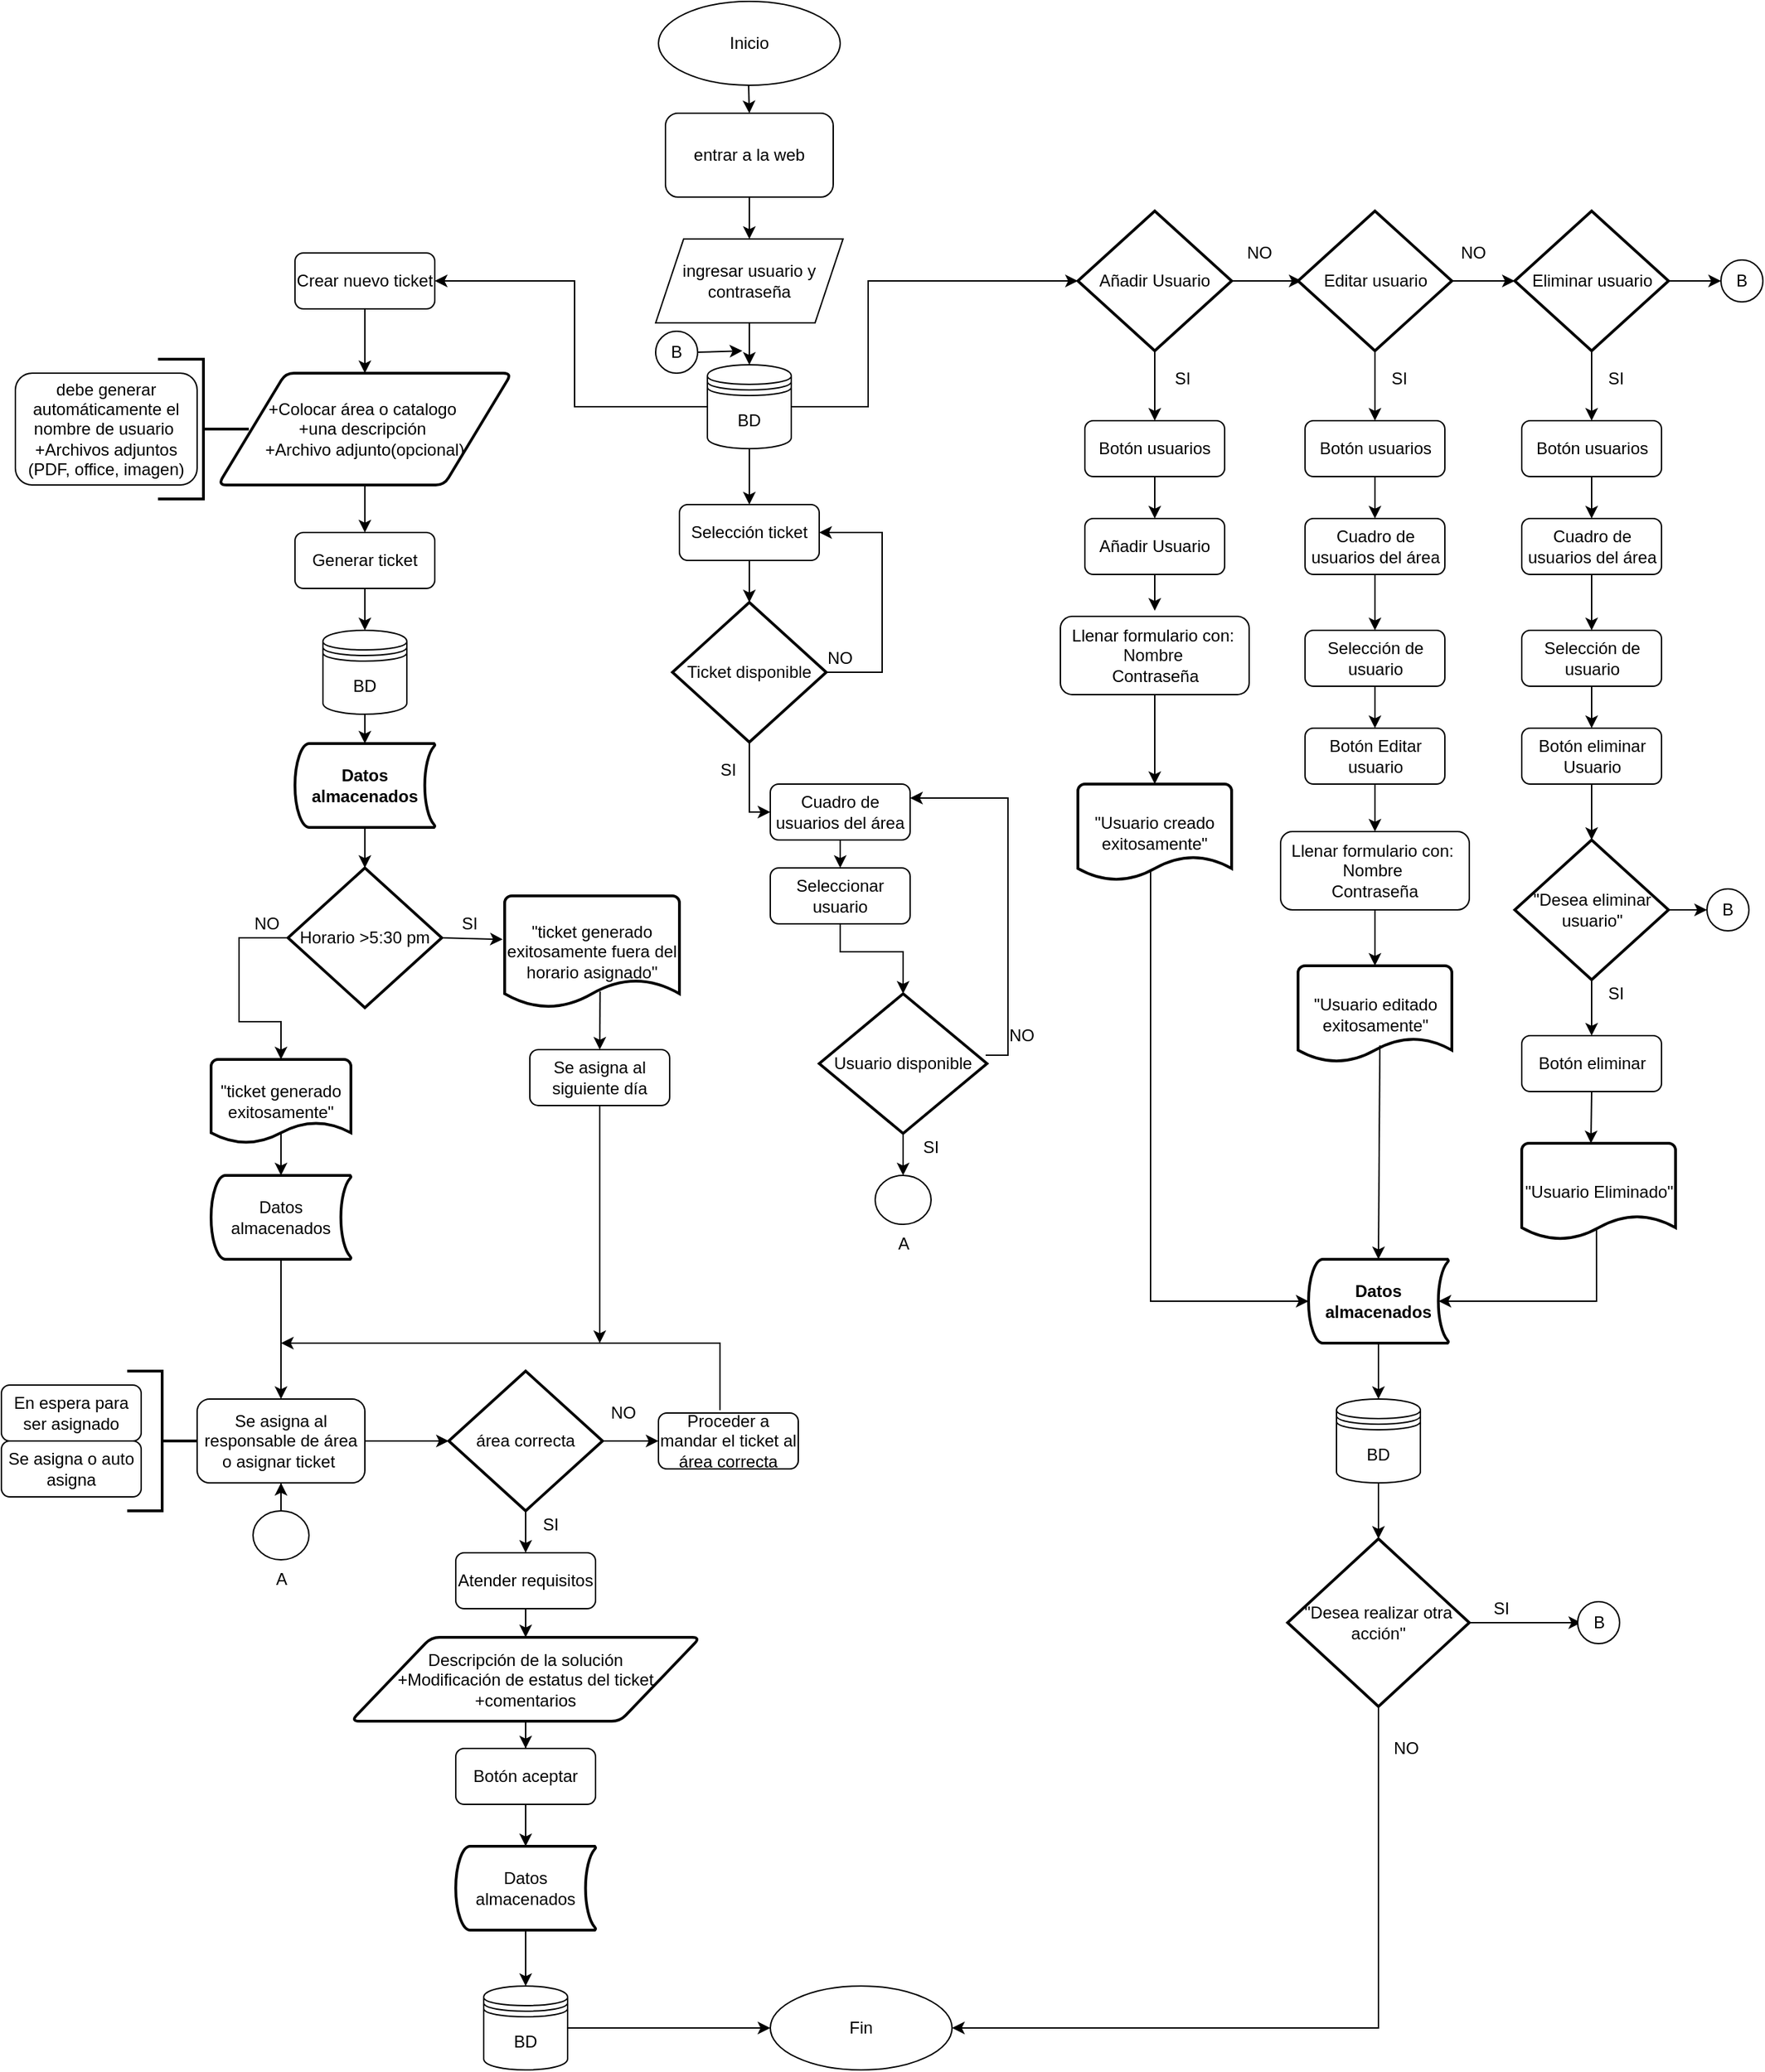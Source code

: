 <mxfile version="15.8.3" type="github">
  <diagram id="vZbtxj8ZJ_9b9shXOp8P" name="Page-1">
    <mxGraphModel dx="2037" dy="482" grid="1" gridSize="10" guides="1" tooltips="1" connect="1" arrows="1" fold="1" page="1" pageScale="1" pageWidth="1169" pageHeight="827" math="0" shadow="0">
      <root>
        <mxCell id="0" />
        <mxCell id="1" parent="0" />
        <mxCell id="MDpw3FP15gddesKLYSIS-1" value="Inicio" style="ellipse;whiteSpace=wrap;html=1;" parent="1" vertex="1">
          <mxGeometry x="340" y="10" width="130" height="60" as="geometry" />
        </mxCell>
        <mxCell id="MDpw3FP15gddesKLYSIS-4" value="entrar a la web" style="rounded=1;whiteSpace=wrap;html=1;" parent="1" vertex="1">
          <mxGeometry x="345" y="90" width="120" height="60" as="geometry" />
        </mxCell>
        <mxCell id="MDpw3FP15gddesKLYSIS-5" value="" style="endArrow=classic;html=1;rounded=0;" parent="1" edge="1">
          <mxGeometry width="50" height="50" relative="1" as="geometry">
            <mxPoint x="404.5" y="70" as="sourcePoint" />
            <mxPoint x="405" y="90" as="targetPoint" />
          </mxGeometry>
        </mxCell>
        <mxCell id="MDpw3FP15gddesKLYSIS-7" value="ingresar usuario y contraseña" style="shape=parallelogram;perimeter=parallelogramPerimeter;whiteSpace=wrap;html=1;fixedSize=1;" parent="1" vertex="1">
          <mxGeometry x="338" y="180" width="134" height="60" as="geometry" />
        </mxCell>
        <mxCell id="MDpw3FP15gddesKLYSIS-8" value="BD" style="shape=datastore;whiteSpace=wrap;html=1;" parent="1" vertex="1">
          <mxGeometry x="375" y="270" width="60" height="60" as="geometry" />
        </mxCell>
        <mxCell id="MDpw3FP15gddesKLYSIS-10" value="" style="endArrow=classic;html=1;rounded=0;exitX=0.5;exitY=1;exitDx=0;exitDy=0;entryX=0.5;entryY=0;entryDx=0;entryDy=0;" parent="1" source="MDpw3FP15gddesKLYSIS-4" target="MDpw3FP15gddesKLYSIS-7" edge="1">
          <mxGeometry width="50" height="50" relative="1" as="geometry">
            <mxPoint x="390" y="240" as="sourcePoint" />
            <mxPoint x="440" y="190" as="targetPoint" />
          </mxGeometry>
        </mxCell>
        <mxCell id="MDpw3FP15gddesKLYSIS-14" value="Crear nuevo ticket" style="rounded=1;whiteSpace=wrap;html=1;" parent="1" vertex="1">
          <mxGeometry x="80" y="190" width="100" height="40" as="geometry" />
        </mxCell>
        <mxCell id="MDpw3FP15gddesKLYSIS-16" value="Generar ticket" style="rounded=1;whiteSpace=wrap;html=1;" parent="1" vertex="1">
          <mxGeometry x="80" y="390" width="100" height="40" as="geometry" />
        </mxCell>
        <mxCell id="MDpw3FP15gddesKLYSIS-17" value="Datos almacenados" style="strokeWidth=2;html=1;shape=mxgraph.flowchart.stored_data;whiteSpace=wrap;fontStyle=1" parent="1" vertex="1">
          <mxGeometry x="80" y="541" width="100" height="60" as="geometry" />
        </mxCell>
        <mxCell id="MDpw3FP15gddesKLYSIS-18" value="BD" style="shape=datastore;whiteSpace=wrap;html=1;" parent="1" vertex="1">
          <mxGeometry x="100" y="460" width="60" height="60" as="geometry" />
        </mxCell>
        <mxCell id="MDpw3FP15gddesKLYSIS-19" value="Horario &amp;gt;5:30 pm" style="strokeWidth=2;html=1;shape=mxgraph.flowchart.decision;whiteSpace=wrap;" parent="1" vertex="1">
          <mxGeometry x="75" y="630" width="110" height="100" as="geometry" />
        </mxCell>
        <mxCell id="MDpw3FP15gddesKLYSIS-22" value="Datos almacenados" style="strokeWidth=2;html=1;shape=mxgraph.flowchart.stored_data;whiteSpace=wrap;" parent="1" vertex="1">
          <mxGeometry x="20" y="850" width="100" height="60" as="geometry" />
        </mxCell>
        <mxCell id="MDpw3FP15gddesKLYSIS-23" value="En espera para ser asignado" style="rounded=1;whiteSpace=wrap;html=1;" parent="1" vertex="1">
          <mxGeometry x="-130" y="1000" width="100" height="40" as="geometry" />
        </mxCell>
        <mxCell id="MDpw3FP15gddesKLYSIS-24" value="Se asigna al siguiente día" style="rounded=1;whiteSpace=wrap;html=1;" parent="1" vertex="1">
          <mxGeometry x="248" y="760" width="100" height="40" as="geometry" />
        </mxCell>
        <mxCell id="MDpw3FP15gddesKLYSIS-25" value="área correcta" style="strokeWidth=2;html=1;shape=mxgraph.flowchart.decision;whiteSpace=wrap;" parent="1" vertex="1">
          <mxGeometry x="190" y="990" width="110" height="100" as="geometry" />
        </mxCell>
        <mxCell id="MDpw3FP15gddesKLYSIS-26" value="Se asigna o auto asigna" style="rounded=1;whiteSpace=wrap;html=1;" parent="1" vertex="1">
          <mxGeometry x="-130" y="1040" width="100" height="40" as="geometry" />
        </mxCell>
        <mxCell id="MDpw3FP15gddesKLYSIS-27" value="" style="endArrow=classic;html=1;rounded=0;entryX=1;entryY=0.5;entryDx=0;entryDy=0;exitX=0;exitY=0.5;exitDx=0;exitDy=0;" parent="1" source="MDpw3FP15gddesKLYSIS-8" target="MDpw3FP15gddesKLYSIS-14" edge="1">
          <mxGeometry width="50" height="50" relative="1" as="geometry">
            <mxPoint x="230" y="210" as="sourcePoint" />
            <mxPoint x="300" y="220" as="targetPoint" />
            <Array as="points">
              <mxPoint x="280" y="300" />
              <mxPoint x="280" y="290" />
              <mxPoint x="280" y="210" />
            </Array>
          </mxGeometry>
        </mxCell>
        <mxCell id="MDpw3FP15gddesKLYSIS-28" value="" style="endArrow=classic;html=1;rounded=0;exitX=0.5;exitY=1;exitDx=0;exitDy=0;entryX=0.5;entryY=0;entryDx=0;entryDy=0;" parent="1" source="MDpw3FP15gddesKLYSIS-14" target="umUFj-V5khbd5GSOYIUC-16" edge="1">
          <mxGeometry width="50" height="50" relative="1" as="geometry">
            <mxPoint x="368" y="230" as="sourcePoint" />
            <mxPoint x="120" y="240" as="targetPoint" />
          </mxGeometry>
        </mxCell>
        <mxCell id="MDpw3FP15gddesKLYSIS-30" value="" style="endArrow=classic;html=1;rounded=0;entryX=0.5;entryY=0;entryDx=0;entryDy=0;exitX=0.5;exitY=1;exitDx=0;exitDy=0;" parent="1" source="MDpw3FP15gddesKLYSIS-16" target="MDpw3FP15gddesKLYSIS-18" edge="1">
          <mxGeometry width="50" height="50" relative="1" as="geometry">
            <mxPoint x="388" y="250" as="sourcePoint" />
            <mxPoint x="330" y="250" as="targetPoint" />
          </mxGeometry>
        </mxCell>
        <mxCell id="MDpw3FP15gddesKLYSIS-31" value="" style="endArrow=classic;html=1;rounded=0;entryX=0.5;entryY=0;entryDx=0;entryDy=0;exitX=0.5;exitY=1;exitDx=0;exitDy=0;entryPerimeter=0;" parent="1" source="MDpw3FP15gddesKLYSIS-18" target="MDpw3FP15gddesKLYSIS-17" edge="1">
          <mxGeometry width="50" height="50" relative="1" as="geometry">
            <mxPoint x="140" y="440" as="sourcePoint" />
            <mxPoint x="140" y="470" as="targetPoint" />
          </mxGeometry>
        </mxCell>
        <mxCell id="MDpw3FP15gddesKLYSIS-32" value="" style="endArrow=classic;html=1;rounded=0;entryX=0.5;entryY=0;entryDx=0;entryDy=0;exitX=0.5;exitY=1;exitDx=0;exitDy=0;entryPerimeter=0;exitPerimeter=0;" parent="1" source="MDpw3FP15gddesKLYSIS-17" target="MDpw3FP15gddesKLYSIS-19" edge="1">
          <mxGeometry width="50" height="50" relative="1" as="geometry">
            <mxPoint x="150" y="450" as="sourcePoint" />
            <mxPoint x="150" y="480" as="targetPoint" />
          </mxGeometry>
        </mxCell>
        <mxCell id="MDpw3FP15gddesKLYSIS-33" value="" style="endArrow=classic;html=1;rounded=0;exitX=0;exitY=0.5;exitDx=0;exitDy=0;exitPerimeter=0;entryX=0.5;entryY=0;entryDx=0;entryDy=0;entryPerimeter=0;" parent="1" source="MDpw3FP15gddesKLYSIS-19" target="MDpw3FP15gddesKLYSIS-121" edge="1">
          <mxGeometry width="50" height="50" relative="1" as="geometry">
            <mxPoint x="30" y="690" as="sourcePoint" />
            <mxPoint x="70" y="750" as="targetPoint" />
            <Array as="points">
              <mxPoint x="40" y="680" />
              <mxPoint x="40" y="740" />
              <mxPoint x="70" y="740" />
            </Array>
          </mxGeometry>
        </mxCell>
        <mxCell id="MDpw3FP15gddesKLYSIS-35" value="" style="endArrow=classic;html=1;rounded=0;exitX=1;exitY=0.5;exitDx=0;exitDy=0;exitPerimeter=0;entryX=-0.011;entryY=0.389;entryDx=0;entryDy=0;entryPerimeter=0;" parent="1" source="MDpw3FP15gddesKLYSIS-19" target="MDpw3FP15gddesKLYSIS-122" edge="1">
          <mxGeometry width="50" height="50" relative="1" as="geometry">
            <mxPoint x="170" y="470" as="sourcePoint" />
            <mxPoint x="220" y="680" as="targetPoint" />
          </mxGeometry>
        </mxCell>
        <mxCell id="MDpw3FP15gddesKLYSIS-37" value="" style="endArrow=classic;html=1;rounded=0;entryX=0.5;entryY=0;entryDx=0;entryDy=0;entryPerimeter=0;exitX=0.5;exitY=0.879;exitDx=0;exitDy=0;exitPerimeter=0;" parent="1" source="MDpw3FP15gddesKLYSIS-121" target="MDpw3FP15gddesKLYSIS-22" edge="1">
          <mxGeometry width="50" height="50" relative="1" as="geometry">
            <mxPoint x="100" y="840" as="sourcePoint" />
            <mxPoint x="80" y="790" as="targetPoint" />
          </mxGeometry>
        </mxCell>
        <mxCell id="MDpw3FP15gddesKLYSIS-38" value="" style="endArrow=classic;html=1;rounded=0;exitX=0.5;exitY=1;exitDx=0;exitDy=0;exitPerimeter=0;entryX=0.5;entryY=0;entryDx=0;entryDy=0;" parent="1" source="MDpw3FP15gddesKLYSIS-22" target="umUFj-V5khbd5GSOYIUC-11" edge="1">
          <mxGeometry width="50" height="50" relative="1" as="geometry">
            <mxPoint x="80" y="830" as="sourcePoint" />
            <mxPoint x="70" y="930" as="targetPoint" />
          </mxGeometry>
        </mxCell>
        <mxCell id="MDpw3FP15gddesKLYSIS-41" value="" style="endArrow=classic;html=1;rounded=0;entryX=0.5;entryY=0;entryDx=0;entryDy=0;exitX=0.546;exitY=0.854;exitDx=0;exitDy=0;exitPerimeter=0;" parent="1" source="MDpw3FP15gddesKLYSIS-122" target="MDpw3FP15gddesKLYSIS-24" edge="1">
          <mxGeometry width="50" height="50" relative="1" as="geometry">
            <mxPoint x="298" y="730" as="sourcePoint" />
            <mxPoint x="248" y="690" as="targetPoint" />
          </mxGeometry>
        </mxCell>
        <mxCell id="umUFj-V5khbd5GSOYIUC-2" value="" style="edgeStyle=orthogonalEdgeStyle;rounded=0;orthogonalLoop=1;jettySize=auto;html=1;" edge="1" parent="1" source="MDpw3FP15gddesKLYSIS-43" target="umUFj-V5khbd5GSOYIUC-1">
          <mxGeometry relative="1" as="geometry" />
        </mxCell>
        <mxCell id="MDpw3FP15gddesKLYSIS-43" value="Atender requisitos" style="rounded=1;whiteSpace=wrap;html=1;" parent="1" vertex="1">
          <mxGeometry x="195" y="1120" width="100" height="40" as="geometry" />
        </mxCell>
        <mxCell id="MDpw3FP15gddesKLYSIS-45" value="Datos almacenados" style="strokeWidth=2;html=1;shape=mxgraph.flowchart.stored_data;whiteSpace=wrap;" parent="1" vertex="1">
          <mxGeometry x="195" y="1330" width="100" height="60" as="geometry" />
        </mxCell>
        <mxCell id="MDpw3FP15gddesKLYSIS-46" value="BD" style="shape=datastore;whiteSpace=wrap;html=1;" parent="1" vertex="1">
          <mxGeometry x="215" y="1430" width="60" height="60" as="geometry" />
        </mxCell>
        <mxCell id="MDpw3FP15gddesKLYSIS-47" value="Fin" style="ellipse;whiteSpace=wrap;html=1;" parent="1" vertex="1">
          <mxGeometry x="420" y="1430" width="130" height="60" as="geometry" />
        </mxCell>
        <mxCell id="MDpw3FP15gddesKLYSIS-48" value="" style="endArrow=classic;html=1;rounded=0;entryX=0.5;entryY=0;entryDx=0;entryDy=0;exitX=0.5;exitY=1;exitDx=0;exitDy=0;exitPerimeter=0;" parent="1" source="MDpw3FP15gddesKLYSIS-25" target="MDpw3FP15gddesKLYSIS-43" edge="1">
          <mxGeometry width="50" height="50" relative="1" as="geometry">
            <mxPoint x="130" y="1050" as="sourcePoint" />
            <mxPoint x="200" y="1050" as="targetPoint" />
          </mxGeometry>
        </mxCell>
        <mxCell id="MDpw3FP15gddesKLYSIS-51" value="" style="endArrow=classic;html=1;rounded=0;entryX=0.5;entryY=0;entryDx=0;entryDy=0;exitX=0.5;exitY=1;exitDx=0;exitDy=0;exitPerimeter=0;" parent="1" source="MDpw3FP15gddesKLYSIS-45" target="MDpw3FP15gddesKLYSIS-46" edge="1">
          <mxGeometry width="50" height="50" relative="1" as="geometry">
            <mxPoint x="160" y="1080" as="sourcePoint" />
            <mxPoint x="230" y="1080" as="targetPoint" />
          </mxGeometry>
        </mxCell>
        <mxCell id="MDpw3FP15gddesKLYSIS-52" value="" style="endArrow=classic;html=1;rounded=0;entryX=0;entryY=0.5;entryDx=0;entryDy=0;exitX=1;exitY=0.5;exitDx=0;exitDy=0;" parent="1" source="MDpw3FP15gddesKLYSIS-46" target="MDpw3FP15gddesKLYSIS-47" edge="1">
          <mxGeometry width="50" height="50" relative="1" as="geometry">
            <mxPoint x="255" y="1330" as="sourcePoint" />
            <mxPoint x="255" y="1360" as="targetPoint" />
          </mxGeometry>
        </mxCell>
        <mxCell id="MDpw3FP15gddesKLYSIS-53" value="SI" style="text;html=1;strokeColor=none;fillColor=none;align=center;verticalAlign=middle;whiteSpace=wrap;rounded=0;" parent="1" vertex="1">
          <mxGeometry x="248" y="1090" width="30" height="20" as="geometry" />
        </mxCell>
        <mxCell id="MDpw3FP15gddesKLYSIS-54" value="Proceder a mandar el ticket al área correcta" style="rounded=1;whiteSpace=wrap;html=1;" parent="1" vertex="1">
          <mxGeometry x="340" y="1020" width="100" height="40" as="geometry" />
        </mxCell>
        <mxCell id="MDpw3FP15gddesKLYSIS-55" value="" style="endArrow=classic;html=1;rounded=0;entryX=0;entryY=0.5;entryDx=0;entryDy=0;exitX=1;exitY=0.5;exitDx=0;exitDy=0;exitPerimeter=0;" parent="1" source="MDpw3FP15gddesKLYSIS-25" target="MDpw3FP15gddesKLYSIS-54" edge="1">
          <mxGeometry width="50" height="50" relative="1" as="geometry">
            <mxPoint x="255" y="1100" as="sourcePoint" />
            <mxPoint x="255" y="1130" as="targetPoint" />
          </mxGeometry>
        </mxCell>
        <mxCell id="MDpw3FP15gddesKLYSIS-56" value="" style="endArrow=classic;html=1;rounded=0;exitX=0.44;exitY=-0.05;exitDx=0;exitDy=0;exitPerimeter=0;" parent="1" source="MDpw3FP15gddesKLYSIS-54" edge="1">
          <mxGeometry width="50" height="50" relative="1" as="geometry">
            <mxPoint x="310" y="1050" as="sourcePoint" />
            <mxPoint x="70" y="970" as="targetPoint" />
            <Array as="points">
              <mxPoint x="384" y="970" />
            </Array>
          </mxGeometry>
        </mxCell>
        <mxCell id="MDpw3FP15gddesKLYSIS-58" value="Selección ticket" style="rounded=1;whiteSpace=wrap;html=1;" parent="1" vertex="1">
          <mxGeometry x="355" y="370" width="100" height="40" as="geometry" />
        </mxCell>
        <mxCell id="MDpw3FP15gddesKLYSIS-59" value="Ticket disponible" style="strokeWidth=2;html=1;shape=mxgraph.flowchart.decision;whiteSpace=wrap;" parent="1" vertex="1">
          <mxGeometry x="350" y="440" width="110" height="100" as="geometry" />
        </mxCell>
        <mxCell id="MDpw3FP15gddesKLYSIS-60" value="Cuadro de usuarios del área" style="rounded=1;whiteSpace=wrap;html=1;" parent="1" vertex="1">
          <mxGeometry x="420" y="570" width="100" height="40" as="geometry" />
        </mxCell>
        <mxCell id="MDpw3FP15gddesKLYSIS-61" value="Seleccionar usuario" style="rounded=1;whiteSpace=wrap;html=1;" parent="1" vertex="1">
          <mxGeometry x="420" y="630" width="100" height="40" as="geometry" />
        </mxCell>
        <mxCell id="MDpw3FP15gddesKLYSIS-62" value="Usuario disponible" style="strokeWidth=2;html=1;shape=mxgraph.flowchart.decision;whiteSpace=wrap;" parent="1" vertex="1">
          <mxGeometry x="455" y="720" width="120" height="100" as="geometry" />
        </mxCell>
        <mxCell id="MDpw3FP15gddesKLYSIS-70" value="A" style="verticalLabelPosition=bottom;verticalAlign=top;html=1;shape=mxgraph.flowchart.on-page_reference;" parent="1" vertex="1">
          <mxGeometry x="495" y="850" width="40" height="35" as="geometry" />
        </mxCell>
        <mxCell id="MDpw3FP15gddesKLYSIS-75" value="" style="endArrow=classic;html=1;rounded=0;exitX=1;exitY=0.5;exitDx=0;exitDy=0;entryX=0;entryY=0.5;entryDx=0;entryDy=0;entryPerimeter=0;" parent="1" source="MDpw3FP15gddesKLYSIS-8" target="MDpw3FP15gddesKLYSIS-89" edge="1">
          <mxGeometry width="50" height="50" relative="1" as="geometry">
            <mxPoint x="590" y="220" as="sourcePoint" />
            <mxPoint x="520" y="210.0" as="targetPoint" />
            <Array as="points">
              <mxPoint x="490" y="300" />
              <mxPoint x="490" y="210" />
            </Array>
          </mxGeometry>
        </mxCell>
        <mxCell id="MDpw3FP15gddesKLYSIS-76" value="" style="endArrow=classic;html=1;rounded=0;exitX=0.5;exitY=1;exitDx=0;exitDy=0;entryX=0.5;entryY=0;entryDx=0;entryDy=0;" parent="1" source="MDpw3FP15gddesKLYSIS-7" target="MDpw3FP15gddesKLYSIS-8" edge="1">
          <mxGeometry width="50" height="50" relative="1" as="geometry">
            <mxPoint x="415" y="160" as="sourcePoint" />
            <mxPoint x="415" y="190" as="targetPoint" />
          </mxGeometry>
        </mxCell>
        <mxCell id="MDpw3FP15gddesKLYSIS-77" value="" style="endArrow=classic;html=1;rounded=0;exitX=0.5;exitY=1;exitDx=0;exitDy=0;entryX=0.5;entryY=0;entryDx=0;entryDy=0;" parent="1" source="MDpw3FP15gddesKLYSIS-8" target="MDpw3FP15gddesKLYSIS-58" edge="1">
          <mxGeometry width="50" height="50" relative="1" as="geometry">
            <mxPoint x="415" y="250" as="sourcePoint" />
            <mxPoint x="405" y="364" as="targetPoint" />
          </mxGeometry>
        </mxCell>
        <mxCell id="MDpw3FP15gddesKLYSIS-78" value="" style="endArrow=classic;html=1;rounded=0;exitX=0.5;exitY=1;exitDx=0;exitDy=0;" parent="1" source="MDpw3FP15gddesKLYSIS-24" edge="1">
          <mxGeometry width="50" height="50" relative="1" as="geometry">
            <mxPoint x="308" y="715" as="sourcePoint" />
            <mxPoint x="298" y="970" as="targetPoint" />
          </mxGeometry>
        </mxCell>
        <mxCell id="MDpw3FP15gddesKLYSIS-79" value="" style="endArrow=classic;html=1;rounded=0;exitX=0.5;exitY=1;exitDx=0;exitDy=0;entryX=0.5;entryY=0;entryDx=0;entryDy=0;entryPerimeter=0;" parent="1" source="MDpw3FP15gddesKLYSIS-58" target="MDpw3FP15gddesKLYSIS-59" edge="1">
          <mxGeometry width="50" height="50" relative="1" as="geometry">
            <mxPoint x="415" y="340" as="sourcePoint" />
            <mxPoint x="415" y="380" as="targetPoint" />
          </mxGeometry>
        </mxCell>
        <mxCell id="MDpw3FP15gddesKLYSIS-80" value="" style="endArrow=classic;html=1;rounded=0;exitX=0.5;exitY=1;exitDx=0;exitDy=0;entryX=0;entryY=0.5;entryDx=0;entryDy=0;exitPerimeter=0;" parent="1" source="MDpw3FP15gddesKLYSIS-59" target="MDpw3FP15gddesKLYSIS-60" edge="1">
          <mxGeometry width="50" height="50" relative="1" as="geometry">
            <mxPoint x="415" y="420" as="sourcePoint" />
            <mxPoint x="415" y="450" as="targetPoint" />
            <Array as="points">
              <mxPoint x="405" y="590" />
            </Array>
          </mxGeometry>
        </mxCell>
        <mxCell id="MDpw3FP15gddesKLYSIS-81" value="" style="endArrow=classic;html=1;rounded=0;exitX=0.5;exitY=1;exitDx=0;exitDy=0;entryX=0.5;entryY=0;entryDx=0;entryDy=0;" parent="1" source="MDpw3FP15gddesKLYSIS-60" target="MDpw3FP15gddesKLYSIS-61" edge="1">
          <mxGeometry width="50" height="50" relative="1" as="geometry">
            <mxPoint x="425" y="430" as="sourcePoint" />
            <mxPoint x="425" y="460" as="targetPoint" />
          </mxGeometry>
        </mxCell>
        <mxCell id="umUFj-V5khbd5GSOYIUC-13" value="" style="edgeStyle=orthogonalEdgeStyle;rounded=0;orthogonalLoop=1;jettySize=auto;html=1;" edge="1" parent="1" source="MDpw3FP15gddesKLYSIS-83" target="umUFj-V5khbd5GSOYIUC-11">
          <mxGeometry relative="1" as="geometry" />
        </mxCell>
        <mxCell id="MDpw3FP15gddesKLYSIS-83" value="A" style="verticalLabelPosition=bottom;verticalAlign=top;html=1;shape=mxgraph.flowchart.on-page_reference;" parent="1" vertex="1">
          <mxGeometry x="50" y="1090" width="40" height="35" as="geometry" />
        </mxCell>
        <mxCell id="MDpw3FP15gddesKLYSIS-86" value="" style="endArrow=classic;html=1;rounded=0;exitX=0.5;exitY=1;exitDx=0;exitDy=0;entryX=0.5;entryY=0;entryDx=0;entryDy=0;entryPerimeter=0;" parent="1" source="MDpw3FP15gddesKLYSIS-61" target="MDpw3FP15gddesKLYSIS-62" edge="1">
          <mxGeometry width="50" height="50" relative="1" as="geometry">
            <mxPoint x="480" y="611" as="sourcePoint" />
            <mxPoint x="480" y="640" as="targetPoint" />
            <Array as="points">
              <mxPoint x="470" y="690" />
              <mxPoint x="515" y="690" />
            </Array>
          </mxGeometry>
        </mxCell>
        <mxCell id="MDpw3FP15gddesKLYSIS-87" value="" style="endArrow=classic;html=1;rounded=0;exitX=0.5;exitY=1;exitDx=0;exitDy=0;entryX=0.5;entryY=0;entryDx=0;entryDy=0;exitPerimeter=0;entryPerimeter=0;" parent="1" source="MDpw3FP15gddesKLYSIS-62" target="MDpw3FP15gddesKLYSIS-70" edge="1">
          <mxGeometry width="50" height="50" relative="1" as="geometry">
            <mxPoint x="480" y="611" as="sourcePoint" />
            <mxPoint x="480" y="640" as="targetPoint" />
          </mxGeometry>
        </mxCell>
        <mxCell id="MDpw3FP15gddesKLYSIS-89" value="Añadir Usuario" style="strokeWidth=2;html=1;shape=mxgraph.flowchart.decision;whiteSpace=wrap;" parent="1" vertex="1">
          <mxGeometry x="640" y="160" width="110" height="100" as="geometry" />
        </mxCell>
        <mxCell id="MDpw3FP15gddesKLYSIS-91" value="Llenar formulario con:&amp;nbsp;&lt;br&gt;Nombre&amp;nbsp;&lt;br&gt;Contraseña" style="rounded=1;whiteSpace=wrap;html=1;" parent="1" vertex="1">
          <mxGeometry x="627.5" y="450" width="135" height="56" as="geometry" />
        </mxCell>
        <mxCell id="MDpw3FP15gddesKLYSIS-92" value="&quot;Usuario editado exitosamente&quot;" style="strokeWidth=2;html=1;shape=mxgraph.flowchart.document2;whiteSpace=wrap;size=0.25;" parent="1" vertex="1">
          <mxGeometry x="797.5" y="700" width="110" height="69" as="geometry" />
        </mxCell>
        <mxCell id="MDpw3FP15gddesKLYSIS-93" value="Datos almacenados" style="strokeWidth=2;html=1;shape=mxgraph.flowchart.stored_data;whiteSpace=wrap;fontStyle=1" parent="1" vertex="1">
          <mxGeometry x="805" y="910" width="100" height="60" as="geometry" />
        </mxCell>
        <mxCell id="MDpw3FP15gddesKLYSIS-94" value="BD" style="shape=datastore;whiteSpace=wrap;html=1;" parent="1" vertex="1">
          <mxGeometry x="825" y="1010" width="60" height="60" as="geometry" />
        </mxCell>
        <mxCell id="MDpw3FP15gddesKLYSIS-96" value="Botón usuarios" style="rounded=1;whiteSpace=wrap;html=1;" parent="1" vertex="1">
          <mxGeometry x="645" y="310" width="100" height="40" as="geometry" />
        </mxCell>
        <mxCell id="MDpw3FP15gddesKLYSIS-97" value="Añadir Usuario" style="rounded=1;whiteSpace=wrap;html=1;" parent="1" vertex="1">
          <mxGeometry x="645" y="380" width="100" height="40" as="geometry" />
        </mxCell>
        <mxCell id="MDpw3FP15gddesKLYSIS-100" value="Botón eliminar Usuario" style="rounded=1;whiteSpace=wrap;html=1;" parent="1" vertex="1">
          <mxGeometry x="957.5" y="530" width="100" height="40" as="geometry" />
        </mxCell>
        <mxCell id="MDpw3FP15gddesKLYSIS-102" value="NO" style="text;html=1;strokeColor=none;fillColor=none;align=center;verticalAlign=middle;whiteSpace=wrap;rounded=0;" parent="1" vertex="1">
          <mxGeometry x="300" y="1010" width="30" height="20" as="geometry" />
        </mxCell>
        <mxCell id="MDpw3FP15gddesKLYSIS-103" value="SI" style="text;html=1;strokeColor=none;fillColor=none;align=center;verticalAlign=middle;whiteSpace=wrap;rounded=0;" parent="1" vertex="1">
          <mxGeometry x="190" y="660" width="30" height="20" as="geometry" />
        </mxCell>
        <mxCell id="MDpw3FP15gddesKLYSIS-104" value="NO" style="text;html=1;strokeColor=none;fillColor=none;align=center;verticalAlign=middle;whiteSpace=wrap;rounded=0;" parent="1" vertex="1">
          <mxGeometry x="45" y="660" width="30" height="20" as="geometry" />
        </mxCell>
        <mxCell id="MDpw3FP15gddesKLYSIS-105" value="SI" style="text;html=1;strokeColor=none;fillColor=none;align=center;verticalAlign=middle;whiteSpace=wrap;rounded=0;" parent="1" vertex="1">
          <mxGeometry x="375" y="550" width="30" height="20" as="geometry" />
        </mxCell>
        <mxCell id="MDpw3FP15gddesKLYSIS-106" value="" style="endArrow=classic;html=1;rounded=0;exitX=1;exitY=0.5;exitDx=0;exitDy=0;entryX=1;entryY=0.5;entryDx=0;entryDy=0;exitPerimeter=0;" parent="1" source="MDpw3FP15gddesKLYSIS-59" target="MDpw3FP15gddesKLYSIS-58" edge="1">
          <mxGeometry width="50" height="50" relative="1" as="geometry">
            <mxPoint x="415" y="340" as="sourcePoint" />
            <mxPoint x="415" y="380" as="targetPoint" />
            <Array as="points">
              <mxPoint x="500" y="490" />
              <mxPoint x="500" y="390" />
            </Array>
          </mxGeometry>
        </mxCell>
        <mxCell id="MDpw3FP15gddesKLYSIS-107" value="NO" style="text;html=1;strokeColor=none;fillColor=none;align=center;verticalAlign=middle;whiteSpace=wrap;rounded=0;" parent="1" vertex="1">
          <mxGeometry x="455" y="470" width="30" height="20" as="geometry" />
        </mxCell>
        <mxCell id="MDpw3FP15gddesKLYSIS-109" value="" style="endArrow=classic;html=1;rounded=0;exitX=1;exitY=0.5;exitDx=0;exitDy=0;exitPerimeter=0;" parent="1" source="MDpw3FP15gddesKLYSIS-89" edge="1">
          <mxGeometry width="50" height="50" relative="1" as="geometry">
            <mxPoint x="590" y="220" as="sourcePoint" />
            <mxPoint x="800" y="210" as="targetPoint" />
          </mxGeometry>
        </mxCell>
        <mxCell id="MDpw3FP15gddesKLYSIS-110" value="" style="endArrow=classic;html=1;rounded=0;exitX=0.5;exitY=1;exitDx=0;exitDy=0;exitPerimeter=0;" parent="1" source="MDpw3FP15gddesKLYSIS-89" edge="1">
          <mxGeometry width="50" height="50" relative="1" as="geometry">
            <mxPoint x="600" y="230" as="sourcePoint" />
            <mxPoint x="695" y="310" as="targetPoint" />
          </mxGeometry>
        </mxCell>
        <mxCell id="MDpw3FP15gddesKLYSIS-114" value="" style="endArrow=classic;html=1;rounded=0;exitX=0.5;exitY=1;exitDx=0;exitDy=0;entryX=0.5;entryY=0;entryDx=0;entryDy=0;" parent="1" source="MDpw3FP15gddesKLYSIS-96" target="MDpw3FP15gddesKLYSIS-97" edge="1">
          <mxGeometry width="50" height="50" relative="1" as="geometry">
            <mxPoint x="857.5" y="679.25" as="sourcePoint" />
            <mxPoint x="720" y="370" as="targetPoint" />
          </mxGeometry>
        </mxCell>
        <mxCell id="MDpw3FP15gddesKLYSIS-121" value="&lt;span&gt;&quot;ticket generado exitosamente&quot;&lt;/span&gt;" style="strokeWidth=2;html=1;shape=mxgraph.flowchart.document2;whiteSpace=wrap;size=0.25;" parent="1" vertex="1">
          <mxGeometry x="20" y="767" width="100" height="60" as="geometry" />
        </mxCell>
        <mxCell id="MDpw3FP15gddesKLYSIS-122" value="&lt;span&gt;&quot;&lt;/span&gt;ticket generado exitosamente fuera del horario asignado&lt;span&gt;&quot;&lt;/span&gt;" style="strokeWidth=2;html=1;shape=mxgraph.flowchart.document2;whiteSpace=wrap;size=0.25;" parent="1" vertex="1">
          <mxGeometry x="230" y="650" width="125" height="80" as="geometry" />
        </mxCell>
        <mxCell id="BtmakRse8ogMZQEhPcUy-2" value="Editar usuario" style="strokeWidth=2;html=1;shape=mxgraph.flowchart.decision;whiteSpace=wrap;" parent="1" vertex="1">
          <mxGeometry x="797.5" y="160" width="110" height="100" as="geometry" />
        </mxCell>
        <mxCell id="BtmakRse8ogMZQEhPcUy-3" value="Eliminar usuario" style="strokeWidth=2;html=1;shape=mxgraph.flowchart.decision;whiteSpace=wrap;" parent="1" vertex="1">
          <mxGeometry x="952.5" y="160" width="110" height="100" as="geometry" />
        </mxCell>
        <mxCell id="BtmakRse8ogMZQEhPcUy-5" value="" style="endArrow=classic;html=1;rounded=0;exitX=1;exitY=0.5;exitDx=0;exitDy=0;exitPerimeter=0;entryX=0;entryY=0.5;entryDx=0;entryDy=0;entryPerimeter=0;" parent="1" source="BtmakRse8ogMZQEhPcUy-2" target="BtmakRse8ogMZQEhPcUy-3" edge="1">
          <mxGeometry width="50" height="50" relative="1" as="geometry">
            <mxPoint x="760" y="220" as="sourcePoint" />
            <mxPoint x="810" y="220" as="targetPoint" />
          </mxGeometry>
        </mxCell>
        <mxCell id="BtmakRse8ogMZQEhPcUy-6" value="Botón usuarios" style="rounded=1;whiteSpace=wrap;html=1;" parent="1" vertex="1">
          <mxGeometry x="802.5" y="310" width="100" height="40" as="geometry" />
        </mxCell>
        <mxCell id="BtmakRse8ogMZQEhPcUy-7" value="Botón usuarios" style="rounded=1;whiteSpace=wrap;html=1;" parent="1" vertex="1">
          <mxGeometry x="957.5" y="310" width="100" height="40" as="geometry" />
        </mxCell>
        <mxCell id="BtmakRse8ogMZQEhPcUy-8" value="" style="endArrow=classic;html=1;rounded=0;exitX=0.5;exitY=1;exitDx=0;exitDy=0;exitPerimeter=0;entryX=0.5;entryY=0;entryDx=0;entryDy=0;" parent="1" source="BtmakRse8ogMZQEhPcUy-2" target="BtmakRse8ogMZQEhPcUy-6" edge="1">
          <mxGeometry width="50" height="50" relative="1" as="geometry">
            <mxPoint x="705" y="270" as="sourcePoint" />
            <mxPoint x="705" y="320" as="targetPoint" />
          </mxGeometry>
        </mxCell>
        <mxCell id="BtmakRse8ogMZQEhPcUy-9" value="" style="endArrow=classic;html=1;rounded=0;exitX=0.5;exitY=1;exitDx=0;exitDy=0;exitPerimeter=0;entryX=0.5;entryY=0;entryDx=0;entryDy=0;" parent="1" source="BtmakRse8ogMZQEhPcUy-3" target="BtmakRse8ogMZQEhPcUy-7" edge="1">
          <mxGeometry width="50" height="50" relative="1" as="geometry">
            <mxPoint x="862.5" y="270" as="sourcePoint" />
            <mxPoint x="862.5" y="320" as="targetPoint" />
          </mxGeometry>
        </mxCell>
        <mxCell id="BtmakRse8ogMZQEhPcUy-10" value="Selección de usuario" style="rounded=1;whiteSpace=wrap;html=1;" parent="1" vertex="1">
          <mxGeometry x="802.5" y="460" width="100" height="40" as="geometry" />
        </mxCell>
        <mxCell id="BtmakRse8ogMZQEhPcUy-12" value="Selección de usuario" style="rounded=1;whiteSpace=wrap;html=1;" parent="1" vertex="1">
          <mxGeometry x="957.5" y="460" width="100" height="40" as="geometry" />
        </mxCell>
        <mxCell id="BtmakRse8ogMZQEhPcUy-13" value="Cuadro de usuarios del área" style="rounded=1;whiteSpace=wrap;html=1;" parent="1" vertex="1">
          <mxGeometry x="802.5" y="380" width="100" height="40" as="geometry" />
        </mxCell>
        <mxCell id="BtmakRse8ogMZQEhPcUy-14" value="Cuadro de usuarios del área" style="rounded=1;whiteSpace=wrap;html=1;" parent="1" vertex="1">
          <mxGeometry x="957.5" y="380" width="100" height="40" as="geometry" />
        </mxCell>
        <mxCell id="BtmakRse8ogMZQEhPcUy-15" value="Botón Editar usuario" style="rounded=1;whiteSpace=wrap;html=1;" parent="1" vertex="1">
          <mxGeometry x="802.5" y="530" width="100" height="40" as="geometry" />
        </mxCell>
        <mxCell id="BtmakRse8ogMZQEhPcUy-16" value="Llenar formulario con:&amp;nbsp;&lt;br&gt;Nombre&amp;nbsp;&lt;br&gt;Contraseña" style="rounded=1;whiteSpace=wrap;html=1;" parent="1" vertex="1">
          <mxGeometry x="785" y="604" width="135" height="56" as="geometry" />
        </mxCell>
        <mxCell id="BtmakRse8ogMZQEhPcUy-17" value="&quot;Desea eliminar usuario&quot;" style="strokeWidth=2;html=1;shape=mxgraph.flowchart.decision;whiteSpace=wrap;" parent="1" vertex="1">
          <mxGeometry x="952.5" y="610" width="110" height="100" as="geometry" />
        </mxCell>
        <mxCell id="BtmakRse8ogMZQEhPcUy-19" value="&quot;Usuario Eliminado&quot;" style="strokeWidth=2;html=1;shape=mxgraph.flowchart.document2;whiteSpace=wrap;size=0.25;" parent="1" vertex="1">
          <mxGeometry x="957.5" y="827" width="110" height="69" as="geometry" />
        </mxCell>
        <mxCell id="BtmakRse8ogMZQEhPcUy-20" value="Botón eliminar" style="rounded=1;whiteSpace=wrap;html=1;" parent="1" vertex="1">
          <mxGeometry x="957.5" y="750" width="100" height="40" as="geometry" />
        </mxCell>
        <mxCell id="BtmakRse8ogMZQEhPcUy-22" value="&quot;Desea realizar otra acción&quot;" style="strokeWidth=2;html=1;shape=mxgraph.flowchart.decision;whiteSpace=wrap;" parent="1" vertex="1">
          <mxGeometry x="790" y="1110" width="130" height="120" as="geometry" />
        </mxCell>
        <mxCell id="BtmakRse8ogMZQEhPcUy-23" value="" style="endArrow=classic;html=1;rounded=0;exitX=0.5;exitY=1;exitDx=0;exitDy=0;entryX=0.5;entryY=0;entryDx=0;entryDy=0;" parent="1" source="BtmakRse8ogMZQEhPcUy-7" target="BtmakRse8ogMZQEhPcUy-14" edge="1">
          <mxGeometry width="50" height="50" relative="1" as="geometry">
            <mxPoint x="705" y="360" as="sourcePoint" />
            <mxPoint x="705" y="390" as="targetPoint" />
          </mxGeometry>
        </mxCell>
        <mxCell id="BtmakRse8ogMZQEhPcUy-24" value="" style="endArrow=classic;html=1;rounded=0;exitX=0.5;exitY=1;exitDx=0;exitDy=0;entryX=0.5;entryY=0;entryDx=0;entryDy=0;" parent="1" source="BtmakRse8ogMZQEhPcUy-6" target="BtmakRse8ogMZQEhPcUy-13" edge="1">
          <mxGeometry width="50" height="50" relative="1" as="geometry">
            <mxPoint x="715" y="370" as="sourcePoint" />
            <mxPoint x="715" y="400" as="targetPoint" />
          </mxGeometry>
        </mxCell>
        <mxCell id="BtmakRse8ogMZQEhPcUy-25" value="" style="endArrow=classic;html=1;rounded=0;exitX=0.5;exitY=1;exitDx=0;exitDy=0;" parent="1" source="MDpw3FP15gddesKLYSIS-97" edge="1">
          <mxGeometry width="50" height="50" relative="1" as="geometry">
            <mxPoint x="725" y="380" as="sourcePoint" />
            <mxPoint x="695" y="446" as="targetPoint" />
          </mxGeometry>
        </mxCell>
        <mxCell id="BtmakRse8ogMZQEhPcUy-26" value="" style="endArrow=classic;html=1;rounded=0;exitX=0.5;exitY=1;exitDx=0;exitDy=0;entryX=0.5;entryY=0;entryDx=0;entryDy=0;" parent="1" source="BtmakRse8ogMZQEhPcUy-14" target="BtmakRse8ogMZQEhPcUy-12" edge="1">
          <mxGeometry width="50" height="50" relative="1" as="geometry">
            <mxPoint x="735" y="390" as="sourcePoint" />
            <mxPoint x="735" y="420" as="targetPoint" />
          </mxGeometry>
        </mxCell>
        <mxCell id="BtmakRse8ogMZQEhPcUy-27" value="" style="endArrow=classic;html=1;rounded=0;exitX=0.5;exitY=1;exitDx=0;exitDy=0;entryX=0.5;entryY=0;entryDx=0;entryDy=0;" parent="1" source="BtmakRse8ogMZQEhPcUy-13" target="BtmakRse8ogMZQEhPcUy-10" edge="1">
          <mxGeometry width="50" height="50" relative="1" as="geometry">
            <mxPoint x="745" y="400" as="sourcePoint" />
            <mxPoint x="745" y="430" as="targetPoint" />
          </mxGeometry>
        </mxCell>
        <mxCell id="BtmakRse8ogMZQEhPcUy-28" value="" style="endArrow=classic;html=1;rounded=0;exitX=0.5;exitY=1;exitDx=0;exitDy=0;entryX=0.5;entryY=0;entryDx=0;entryDy=0;" parent="1" source="BtmakRse8ogMZQEhPcUy-12" target="MDpw3FP15gddesKLYSIS-100" edge="1">
          <mxGeometry width="50" height="50" relative="1" as="geometry">
            <mxPoint x="755" y="410" as="sourcePoint" />
            <mxPoint x="755" y="440" as="targetPoint" />
          </mxGeometry>
        </mxCell>
        <mxCell id="BtmakRse8ogMZQEhPcUy-29" value="" style="endArrow=classic;html=1;rounded=0;exitX=0.5;exitY=1;exitDx=0;exitDy=0;" parent="1" source="MDpw3FP15gddesKLYSIS-100" target="BtmakRse8ogMZQEhPcUy-17" edge="1">
          <mxGeometry width="50" height="50" relative="1" as="geometry">
            <mxPoint x="765" y="420" as="sourcePoint" />
            <mxPoint x="765" y="450" as="targetPoint" />
          </mxGeometry>
        </mxCell>
        <mxCell id="BtmakRse8ogMZQEhPcUy-30" value="" style="endArrow=classic;html=1;rounded=0;exitX=0.5;exitY=1;exitDx=0;exitDy=0;" parent="1" source="BtmakRse8ogMZQEhPcUy-10" target="BtmakRse8ogMZQEhPcUy-15" edge="1">
          <mxGeometry width="50" height="50" relative="1" as="geometry">
            <mxPoint x="775" y="430" as="sourcePoint" />
            <mxPoint x="775" y="460" as="targetPoint" />
          </mxGeometry>
        </mxCell>
        <mxCell id="BtmakRse8ogMZQEhPcUy-31" value="" style="endArrow=classic;html=1;rounded=0;exitX=0.5;exitY=1;exitDx=0;exitDy=0;entryX=0.5;entryY=0;entryDx=0;entryDy=0;" parent="1" source="BtmakRse8ogMZQEhPcUy-15" target="BtmakRse8ogMZQEhPcUy-16" edge="1">
          <mxGeometry width="50" height="50" relative="1" as="geometry">
            <mxPoint x="785" y="440" as="sourcePoint" />
            <mxPoint x="785" y="470" as="targetPoint" />
          </mxGeometry>
        </mxCell>
        <mxCell id="BtmakRse8ogMZQEhPcUy-32" value="" style="endArrow=classic;html=1;rounded=0;exitX=0.5;exitY=1;exitDx=0;exitDy=0;entryX=0.5;entryY=0;entryDx=0;entryDy=0;exitPerimeter=0;" parent="1" source="BtmakRse8ogMZQEhPcUy-17" target="BtmakRse8ogMZQEhPcUy-20" edge="1">
          <mxGeometry width="50" height="50" relative="1" as="geometry">
            <mxPoint x="862.5" y="580" as="sourcePoint" />
            <mxPoint x="862.5" y="614" as="targetPoint" />
          </mxGeometry>
        </mxCell>
        <mxCell id="BtmakRse8ogMZQEhPcUy-33" value="" style="endArrow=classic;html=1;rounded=0;exitX=0.5;exitY=1;exitDx=0;exitDy=0;entryX=0.5;entryY=0;entryDx=0;entryDy=0;entryPerimeter=0;" parent="1" source="BtmakRse8ogMZQEhPcUy-16" target="MDpw3FP15gddesKLYSIS-92" edge="1">
          <mxGeometry width="50" height="50" relative="1" as="geometry">
            <mxPoint x="872.5" y="590" as="sourcePoint" />
            <mxPoint x="872.5" y="624" as="targetPoint" />
          </mxGeometry>
        </mxCell>
        <mxCell id="BtmakRse8ogMZQEhPcUy-34" value="" style="endArrow=classic;html=1;rounded=0;exitX=0.5;exitY=1;exitDx=0;exitDy=0;entryX=0.45;entryY=0;entryDx=0;entryDy=0;entryPerimeter=0;" parent="1" source="BtmakRse8ogMZQEhPcUy-20" target="BtmakRse8ogMZQEhPcUy-19" edge="1">
          <mxGeometry width="50" height="50" relative="1" as="geometry">
            <mxPoint x="882.5" y="600" as="sourcePoint" />
            <mxPoint x="882.5" y="634" as="targetPoint" />
          </mxGeometry>
        </mxCell>
        <mxCell id="BtmakRse8ogMZQEhPcUy-35" value="" style="endArrow=classic;html=1;rounded=0;exitX=0.532;exitY=0.826;exitDx=0;exitDy=0;entryX=0.5;entryY=0;entryDx=0;entryDy=0;exitPerimeter=0;entryPerimeter=0;" parent="1" source="MDpw3FP15gddesKLYSIS-92" target="MDpw3FP15gddesKLYSIS-93" edge="1">
          <mxGeometry width="50" height="50" relative="1" as="geometry">
            <mxPoint x="892.5" y="610" as="sourcePoint" />
            <mxPoint x="892.5" y="644" as="targetPoint" />
          </mxGeometry>
        </mxCell>
        <mxCell id="BtmakRse8ogMZQEhPcUy-36" value="" style="endArrow=classic;html=1;rounded=0;exitX=0.486;exitY=0.884;exitDx=0;exitDy=0;entryX=0.93;entryY=0.5;entryDx=0;entryDy=0;exitPerimeter=0;entryPerimeter=0;" parent="1" source="BtmakRse8ogMZQEhPcUy-19" target="MDpw3FP15gddesKLYSIS-93" edge="1">
          <mxGeometry width="50" height="50" relative="1" as="geometry">
            <mxPoint x="902.5" y="620" as="sourcePoint" />
            <mxPoint x="902.5" y="654" as="targetPoint" />
            <Array as="points">
              <mxPoint x="1011" y="940" />
            </Array>
          </mxGeometry>
        </mxCell>
        <mxCell id="BtmakRse8ogMZQEhPcUy-37" value="" style="endArrow=classic;html=1;rounded=0;exitX=0.5;exitY=1;exitDx=0;exitDy=0;entryX=0.5;entryY=0;entryDx=0;entryDy=0;entryPerimeter=0;" parent="1" source="MDpw3FP15gddesKLYSIS-91" target="BtmakRse8ogMZQEhPcUy-38" edge="1">
          <mxGeometry width="50" height="50" relative="1" as="geometry">
            <mxPoint x="912.5" y="630" as="sourcePoint" />
            <mxPoint x="912.5" y="664" as="targetPoint" />
          </mxGeometry>
        </mxCell>
        <mxCell id="BtmakRse8ogMZQEhPcUy-38" value="&quot;Usuario creado exitosamente&quot;" style="strokeWidth=2;html=1;shape=mxgraph.flowchart.document2;whiteSpace=wrap;size=0.25;" parent="1" vertex="1">
          <mxGeometry x="640" y="570" width="110" height="69" as="geometry" />
        </mxCell>
        <mxCell id="BtmakRse8ogMZQEhPcUy-40" value="" style="endArrow=classic;html=1;rounded=0;exitX=0.473;exitY=0.884;exitDx=0;exitDy=0;entryX=0;entryY=0.5;entryDx=0;entryDy=0;exitPerimeter=0;entryPerimeter=0;" parent="1" source="BtmakRse8ogMZQEhPcUy-38" target="MDpw3FP15gddesKLYSIS-93" edge="1">
          <mxGeometry width="50" height="50" relative="1" as="geometry">
            <mxPoint x="866.02" y="766.994" as="sourcePoint" />
            <mxPoint x="865" y="920" as="targetPoint" />
            <Array as="points">
              <mxPoint x="692" y="940" />
            </Array>
          </mxGeometry>
        </mxCell>
        <mxCell id="BtmakRse8ogMZQEhPcUy-41" value="" style="endArrow=classic;html=1;rounded=0;exitX=0.5;exitY=1;exitDx=0;exitDy=0;entryX=0.5;entryY=0;entryDx=0;entryDy=0;exitPerimeter=0;" parent="1" source="MDpw3FP15gddesKLYSIS-93" target="MDpw3FP15gddesKLYSIS-94" edge="1">
          <mxGeometry width="50" height="50" relative="1" as="geometry">
            <mxPoint x="862.5" y="670" as="sourcePoint" />
            <mxPoint x="862.5" y="710" as="targetPoint" />
          </mxGeometry>
        </mxCell>
        <mxCell id="BtmakRse8ogMZQEhPcUy-42" value="" style="endArrow=classic;html=1;rounded=0;exitX=0.5;exitY=1;exitDx=0;exitDy=0;entryX=0.5;entryY=0;entryDx=0;entryDy=0;entryPerimeter=0;" parent="1" source="MDpw3FP15gddesKLYSIS-94" target="BtmakRse8ogMZQEhPcUy-22" edge="1">
          <mxGeometry width="50" height="50" relative="1" as="geometry">
            <mxPoint x="872.5" y="680" as="sourcePoint" />
            <mxPoint x="872.5" y="720" as="targetPoint" />
          </mxGeometry>
        </mxCell>
        <mxCell id="BtmakRse8ogMZQEhPcUy-43" value="" style="endArrow=classic;html=1;rounded=0;exitX=0.5;exitY=1;exitDx=0;exitDy=0;exitPerimeter=0;entryX=1;entryY=0.5;entryDx=0;entryDy=0;" parent="1" source="BtmakRse8ogMZQEhPcUy-22" target="MDpw3FP15gddesKLYSIS-47" edge="1">
          <mxGeometry width="50" height="50" relative="1" as="geometry">
            <mxPoint x="882.5" y="690" as="sourcePoint" />
            <mxPoint x="855" y="1340" as="targetPoint" />
            <Array as="points">
              <mxPoint x="855" y="1460" />
            </Array>
          </mxGeometry>
        </mxCell>
        <mxCell id="BtmakRse8ogMZQEhPcUy-44" value="SI" style="text;html=1;strokeColor=none;fillColor=none;align=center;verticalAlign=middle;whiteSpace=wrap;rounded=0;" parent="1" vertex="1">
          <mxGeometry x="700" y="270" width="30" height="20" as="geometry" />
        </mxCell>
        <mxCell id="BtmakRse8ogMZQEhPcUy-45" value="SI" style="text;html=1;strokeColor=none;fillColor=none;align=center;verticalAlign=middle;whiteSpace=wrap;rounded=0;" parent="1" vertex="1">
          <mxGeometry x="855" y="270" width="30" height="20" as="geometry" />
        </mxCell>
        <mxCell id="BtmakRse8ogMZQEhPcUy-46" value="SI" style="text;html=1;strokeColor=none;fillColor=none;align=center;verticalAlign=middle;whiteSpace=wrap;rounded=0;" parent="1" vertex="1">
          <mxGeometry x="1010" y="270" width="30" height="20" as="geometry" />
        </mxCell>
        <mxCell id="BtmakRse8ogMZQEhPcUy-47" value="SI" style="text;html=1;strokeColor=none;fillColor=none;align=center;verticalAlign=middle;whiteSpace=wrap;rounded=0;" parent="1" vertex="1">
          <mxGeometry x="1010" y="710" width="30" height="20" as="geometry" />
        </mxCell>
        <mxCell id="BtmakRse8ogMZQEhPcUy-48" value="NO" style="text;html=1;strokeColor=none;fillColor=none;align=center;verticalAlign=middle;whiteSpace=wrap;rounded=0;" parent="1" vertex="1">
          <mxGeometry x="755" y="180" width="30" height="20" as="geometry" />
        </mxCell>
        <mxCell id="BtmakRse8ogMZQEhPcUy-49" value="NO" style="text;html=1;strokeColor=none;fillColor=none;align=center;verticalAlign=middle;whiteSpace=wrap;rounded=0;" parent="1" vertex="1">
          <mxGeometry x="907.5" y="180" width="30" height="20" as="geometry" />
        </mxCell>
        <mxCell id="BtmakRse8ogMZQEhPcUy-50" value="NO" style="text;html=1;strokeColor=none;fillColor=none;align=center;verticalAlign=middle;whiteSpace=wrap;rounded=0;" parent="1" vertex="1">
          <mxGeometry x="860" y="1250" width="30" height="20" as="geometry" />
        </mxCell>
        <mxCell id="BtmakRse8ogMZQEhPcUy-51" value="" style="endArrow=classic;html=1;rounded=0;exitX=1;exitY=0.5;exitDx=0;exitDy=0;exitPerimeter=0;" parent="1" source="BtmakRse8ogMZQEhPcUy-3" edge="1">
          <mxGeometry width="50" height="50" relative="1" as="geometry">
            <mxPoint x="917.5" y="220" as="sourcePoint" />
            <mxPoint x="1100" y="210" as="targetPoint" />
          </mxGeometry>
        </mxCell>
        <mxCell id="BtmakRse8ogMZQEhPcUy-52" value="B" style="ellipse;whiteSpace=wrap;html=1;aspect=fixed;" parent="1" vertex="1">
          <mxGeometry x="1100" y="195" width="30" height="30" as="geometry" />
        </mxCell>
        <mxCell id="BtmakRse8ogMZQEhPcUy-54" value="B" style="ellipse;whiteSpace=wrap;html=1;aspect=fixed;" parent="1" vertex="1">
          <mxGeometry x="338" y="246" width="30" height="30" as="geometry" />
        </mxCell>
        <mxCell id="BtmakRse8ogMZQEhPcUy-55" value="" style="endArrow=classic;html=1;rounded=0;exitX=1;exitY=0.5;exitDx=0;exitDy=0;exitPerimeter=0;" parent="1" source="BtmakRse8ogMZQEhPcUy-17" edge="1">
          <mxGeometry width="50" height="50" relative="1" as="geometry">
            <mxPoint x="1110" y="780" as="sourcePoint" />
            <mxPoint x="1090" y="660" as="targetPoint" />
          </mxGeometry>
        </mxCell>
        <mxCell id="BtmakRse8ogMZQEhPcUy-56" value="B" style="ellipse;whiteSpace=wrap;html=1;aspect=fixed;" parent="1" vertex="1">
          <mxGeometry x="1090" y="645" width="30" height="30" as="geometry" />
        </mxCell>
        <mxCell id="BtmakRse8ogMZQEhPcUy-59" value="" style="endArrow=classic;html=1;rounded=0;exitX=1;exitY=0.5;exitDx=0;exitDy=0;" parent="1" source="BtmakRse8ogMZQEhPcUy-54" edge="1">
          <mxGeometry width="50" height="50" relative="1" as="geometry">
            <mxPoint x="453" y="271" as="sourcePoint" />
            <mxPoint x="400" y="260" as="targetPoint" />
          </mxGeometry>
        </mxCell>
        <mxCell id="BtmakRse8ogMZQEhPcUy-60" value="" style="endArrow=classic;html=1;rounded=0;exitX=0.992;exitY=0.44;exitDx=0;exitDy=0;entryX=1;entryY=0.25;entryDx=0;entryDy=0;exitPerimeter=0;" parent="1" source="MDpw3FP15gddesKLYSIS-62" target="MDpw3FP15gddesKLYSIS-60" edge="1">
          <mxGeometry width="50" height="50" relative="1" as="geometry">
            <mxPoint x="470" y="500" as="sourcePoint" />
            <mxPoint x="465" y="400" as="targetPoint" />
            <Array as="points">
              <mxPoint x="590" y="764" />
              <mxPoint x="590" y="580" />
            </Array>
          </mxGeometry>
        </mxCell>
        <mxCell id="BtmakRse8ogMZQEhPcUy-61" value="SI" style="text;html=1;strokeColor=none;fillColor=none;align=center;verticalAlign=middle;whiteSpace=wrap;rounded=0;" parent="1" vertex="1">
          <mxGeometry x="520" y="820" width="30" height="20" as="geometry" />
        </mxCell>
        <mxCell id="BtmakRse8ogMZQEhPcUy-62" value="NO" style="text;html=1;strokeColor=none;fillColor=none;align=center;verticalAlign=middle;whiteSpace=wrap;rounded=0;" parent="1" vertex="1">
          <mxGeometry x="585" y="740" width="30" height="20" as="geometry" />
        </mxCell>
        <mxCell id="BtmakRse8ogMZQEhPcUy-63" value="" style="endArrow=classic;html=1;rounded=0;exitX=1;exitY=0.5;exitDx=0;exitDy=0;exitPerimeter=0;" parent="1" source="BtmakRse8ogMZQEhPcUy-22" edge="1">
          <mxGeometry width="50" height="50" relative="1" as="geometry">
            <mxPoint x="310" y="1050" as="sourcePoint" />
            <mxPoint x="1000" y="1170" as="targetPoint" />
          </mxGeometry>
        </mxCell>
        <mxCell id="BtmakRse8ogMZQEhPcUy-64" value="B" style="ellipse;whiteSpace=wrap;html=1;aspect=fixed;" parent="1" vertex="1">
          <mxGeometry x="997.5" y="1155" width="30" height="30" as="geometry" />
        </mxCell>
        <mxCell id="BtmakRse8ogMZQEhPcUy-65" value="SI" style="text;html=1;strokeColor=none;fillColor=none;align=center;verticalAlign=middle;whiteSpace=wrap;rounded=0;" parent="1" vertex="1">
          <mxGeometry x="927.5" y="1150" width="30" height="20" as="geometry" />
        </mxCell>
        <mxCell id="umUFj-V5khbd5GSOYIUC-9" value="" style="edgeStyle=orthogonalEdgeStyle;rounded=0;orthogonalLoop=1;jettySize=auto;html=1;" edge="1" parent="1" source="umUFj-V5khbd5GSOYIUC-1" target="umUFj-V5khbd5GSOYIUC-8">
          <mxGeometry relative="1" as="geometry" />
        </mxCell>
        <mxCell id="umUFj-V5khbd5GSOYIUC-1" value="Descripción de la solución&lt;br&gt;+Modificación de estatus del ticket&lt;br&gt;+comentarios" style="shape=parallelogram;html=1;strokeWidth=2;perimeter=parallelogramPerimeter;whiteSpace=wrap;rounded=1;arcSize=12;size=0.23;" vertex="1" parent="1">
          <mxGeometry x="120" y="1180.5" width="250" height="60" as="geometry" />
        </mxCell>
        <mxCell id="umUFj-V5khbd5GSOYIUC-10" value="" style="edgeStyle=orthogonalEdgeStyle;rounded=0;orthogonalLoop=1;jettySize=auto;html=1;" edge="1" parent="1" source="umUFj-V5khbd5GSOYIUC-8" target="MDpw3FP15gddesKLYSIS-45">
          <mxGeometry relative="1" as="geometry" />
        </mxCell>
        <mxCell id="umUFj-V5khbd5GSOYIUC-8" value="Botón aceptar" style="rounded=1;whiteSpace=wrap;html=1;" vertex="1" parent="1">
          <mxGeometry x="195" y="1260" width="100" height="40" as="geometry" />
        </mxCell>
        <mxCell id="umUFj-V5khbd5GSOYIUC-14" value="" style="edgeStyle=orthogonalEdgeStyle;rounded=0;orthogonalLoop=1;jettySize=auto;html=1;" edge="1" parent="1" source="umUFj-V5khbd5GSOYIUC-11" target="MDpw3FP15gddesKLYSIS-25">
          <mxGeometry relative="1" as="geometry" />
        </mxCell>
        <mxCell id="umUFj-V5khbd5GSOYIUC-11" value="Se asigna al responsable de área o asignar ticket&amp;nbsp;" style="rounded=1;whiteSpace=wrap;html=1;" vertex="1" parent="1">
          <mxGeometry x="10" y="1010" width="120" height="60" as="geometry" />
        </mxCell>
        <mxCell id="umUFj-V5khbd5GSOYIUC-15" value="" style="strokeWidth=2;html=1;shape=mxgraph.flowchart.annotation_2;align=left;labelPosition=right;pointerEvents=1;direction=west;" vertex="1" parent="1">
          <mxGeometry x="-40" y="990" width="50" height="100" as="geometry" />
        </mxCell>
        <mxCell id="umUFj-V5khbd5GSOYIUC-18" style="edgeStyle=orthogonalEdgeStyle;rounded=0;orthogonalLoop=1;jettySize=auto;html=1;entryX=0.5;entryY=0;entryDx=0;entryDy=0;" edge="1" parent="1" source="umUFj-V5khbd5GSOYIUC-16" target="MDpw3FP15gddesKLYSIS-16">
          <mxGeometry relative="1" as="geometry" />
        </mxCell>
        <mxCell id="umUFj-V5khbd5GSOYIUC-16" value="+Colocar área o catalogo&amp;nbsp;&lt;br&gt;+una descripción&amp;nbsp;&lt;br&gt;+Archivo adjunto(opcional)" style="shape=parallelogram;html=1;strokeWidth=2;perimeter=parallelogramPerimeter;whiteSpace=wrap;rounded=1;arcSize=12;size=0.23;" vertex="1" parent="1">
          <mxGeometry x="25" y="276" width="210" height="80" as="geometry" />
        </mxCell>
        <mxCell id="umUFj-V5khbd5GSOYIUC-19" value="" style="strokeWidth=2;html=1;shape=mxgraph.flowchart.annotation_2;align=left;labelPosition=right;pointerEvents=1;direction=west;" vertex="1" parent="1">
          <mxGeometry x="-18" y="266" width="65" height="100" as="geometry" />
        </mxCell>
        <mxCell id="umUFj-V5khbd5GSOYIUC-20" value="debe generar automáticamente el nombre de usuario&amp;nbsp;&lt;br&gt;+Archivos adjuntos (PDF, office, imagen)" style="rounded=1;whiteSpace=wrap;html=1;" vertex="1" parent="1">
          <mxGeometry x="-120" y="276" width="130" height="80" as="geometry" />
        </mxCell>
      </root>
    </mxGraphModel>
  </diagram>
</mxfile>
